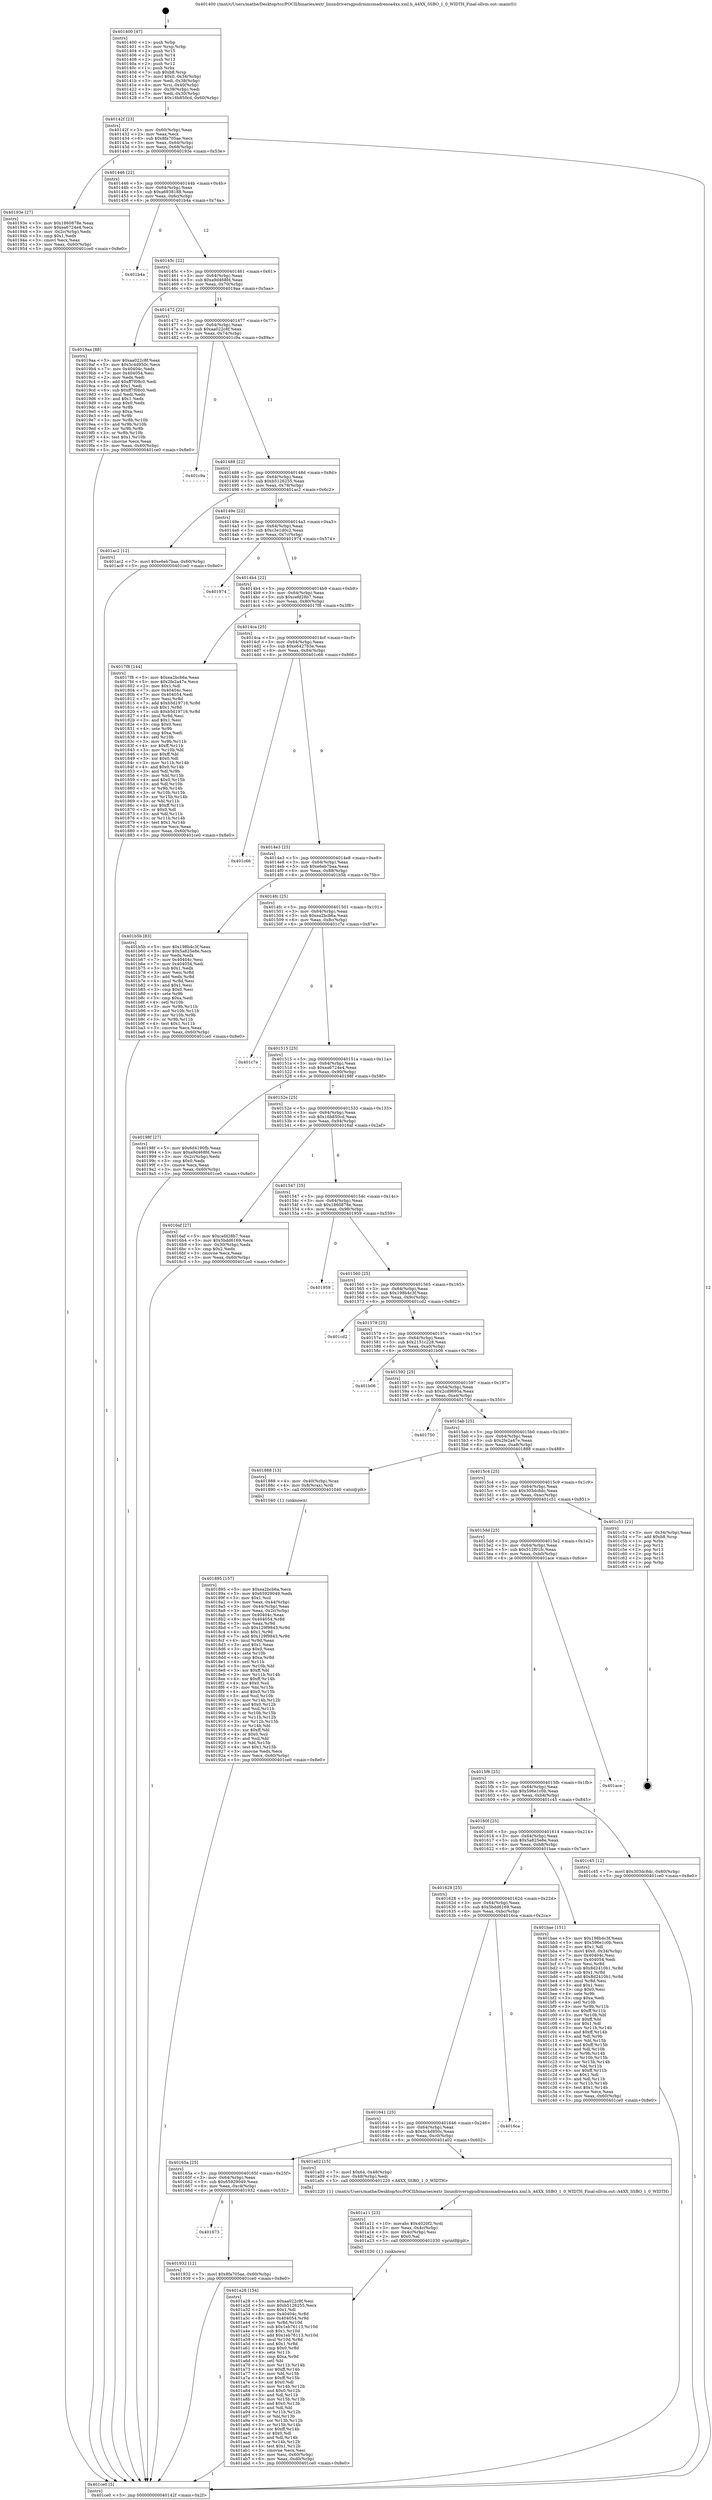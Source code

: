 digraph "0x401400" {
  label = "0x401400 (/mnt/c/Users/mathe/Desktop/tcc/POCII/binaries/extr_linuxdriversgpudrmmsmadrenoa4xx.xml.h_A4XX_SSBO_1_0_WIDTH_Final-ollvm.out::main(0))"
  labelloc = "t"
  node[shape=record]

  Entry [label="",width=0.3,height=0.3,shape=circle,fillcolor=black,style=filled]
  "0x40142f" [label="{
     0x40142f [23]\l
     | [instrs]\l
     &nbsp;&nbsp;0x40142f \<+3\>: mov -0x60(%rbp),%eax\l
     &nbsp;&nbsp;0x401432 \<+2\>: mov %eax,%ecx\l
     &nbsp;&nbsp;0x401434 \<+6\>: sub $0x8fa705ae,%ecx\l
     &nbsp;&nbsp;0x40143a \<+3\>: mov %eax,-0x64(%rbp)\l
     &nbsp;&nbsp;0x40143d \<+3\>: mov %ecx,-0x68(%rbp)\l
     &nbsp;&nbsp;0x401440 \<+6\>: je 000000000040193e \<main+0x53e\>\l
  }"]
  "0x40193e" [label="{
     0x40193e [27]\l
     | [instrs]\l
     &nbsp;&nbsp;0x40193e \<+5\>: mov $0x1860878e,%eax\l
     &nbsp;&nbsp;0x401943 \<+5\>: mov $0xea6724e4,%ecx\l
     &nbsp;&nbsp;0x401948 \<+3\>: mov -0x2c(%rbp),%edx\l
     &nbsp;&nbsp;0x40194b \<+3\>: cmp $0x1,%edx\l
     &nbsp;&nbsp;0x40194e \<+3\>: cmovl %ecx,%eax\l
     &nbsp;&nbsp;0x401951 \<+3\>: mov %eax,-0x60(%rbp)\l
     &nbsp;&nbsp;0x401954 \<+5\>: jmp 0000000000401ce0 \<main+0x8e0\>\l
  }"]
  "0x401446" [label="{
     0x401446 [22]\l
     | [instrs]\l
     &nbsp;&nbsp;0x401446 \<+5\>: jmp 000000000040144b \<main+0x4b\>\l
     &nbsp;&nbsp;0x40144b \<+3\>: mov -0x64(%rbp),%eax\l
     &nbsp;&nbsp;0x40144e \<+5\>: sub $0xa6938188,%eax\l
     &nbsp;&nbsp;0x401453 \<+3\>: mov %eax,-0x6c(%rbp)\l
     &nbsp;&nbsp;0x401456 \<+6\>: je 0000000000401b4a \<main+0x74a\>\l
  }"]
  Exit [label="",width=0.3,height=0.3,shape=circle,fillcolor=black,style=filled,peripheries=2]
  "0x401b4a" [label="{
     0x401b4a\l
  }", style=dashed]
  "0x40145c" [label="{
     0x40145c [22]\l
     | [instrs]\l
     &nbsp;&nbsp;0x40145c \<+5\>: jmp 0000000000401461 \<main+0x61\>\l
     &nbsp;&nbsp;0x401461 \<+3\>: mov -0x64(%rbp),%eax\l
     &nbsp;&nbsp;0x401464 \<+5\>: sub $0xa9d468fd,%eax\l
     &nbsp;&nbsp;0x401469 \<+3\>: mov %eax,-0x70(%rbp)\l
     &nbsp;&nbsp;0x40146c \<+6\>: je 00000000004019aa \<main+0x5aa\>\l
  }"]
  "0x401a28" [label="{
     0x401a28 [154]\l
     | [instrs]\l
     &nbsp;&nbsp;0x401a28 \<+5\>: mov $0xaa022c8f,%esi\l
     &nbsp;&nbsp;0x401a2d \<+5\>: mov $0xb5126255,%ecx\l
     &nbsp;&nbsp;0x401a32 \<+2\>: mov $0x1,%dl\l
     &nbsp;&nbsp;0x401a34 \<+8\>: mov 0x40404c,%r8d\l
     &nbsp;&nbsp;0x401a3c \<+8\>: mov 0x404054,%r9d\l
     &nbsp;&nbsp;0x401a44 \<+3\>: mov %r8d,%r10d\l
     &nbsp;&nbsp;0x401a47 \<+7\>: sub $0x1eb76113,%r10d\l
     &nbsp;&nbsp;0x401a4e \<+4\>: sub $0x1,%r10d\l
     &nbsp;&nbsp;0x401a52 \<+7\>: add $0x1eb76113,%r10d\l
     &nbsp;&nbsp;0x401a59 \<+4\>: imul %r10d,%r8d\l
     &nbsp;&nbsp;0x401a5d \<+4\>: and $0x1,%r8d\l
     &nbsp;&nbsp;0x401a61 \<+4\>: cmp $0x0,%r8d\l
     &nbsp;&nbsp;0x401a65 \<+4\>: sete %r11b\l
     &nbsp;&nbsp;0x401a69 \<+4\>: cmp $0xa,%r9d\l
     &nbsp;&nbsp;0x401a6d \<+3\>: setl %bl\l
     &nbsp;&nbsp;0x401a70 \<+3\>: mov %r11b,%r14b\l
     &nbsp;&nbsp;0x401a73 \<+4\>: xor $0xff,%r14b\l
     &nbsp;&nbsp;0x401a77 \<+3\>: mov %bl,%r15b\l
     &nbsp;&nbsp;0x401a7a \<+4\>: xor $0xff,%r15b\l
     &nbsp;&nbsp;0x401a7e \<+3\>: xor $0x0,%dl\l
     &nbsp;&nbsp;0x401a81 \<+3\>: mov %r14b,%r12b\l
     &nbsp;&nbsp;0x401a84 \<+4\>: and $0x0,%r12b\l
     &nbsp;&nbsp;0x401a88 \<+3\>: and %dl,%r11b\l
     &nbsp;&nbsp;0x401a8b \<+3\>: mov %r15b,%r13b\l
     &nbsp;&nbsp;0x401a8e \<+4\>: and $0x0,%r13b\l
     &nbsp;&nbsp;0x401a92 \<+2\>: and %dl,%bl\l
     &nbsp;&nbsp;0x401a94 \<+3\>: or %r11b,%r12b\l
     &nbsp;&nbsp;0x401a97 \<+3\>: or %bl,%r13b\l
     &nbsp;&nbsp;0x401a9a \<+3\>: xor %r13b,%r12b\l
     &nbsp;&nbsp;0x401a9d \<+3\>: or %r15b,%r14b\l
     &nbsp;&nbsp;0x401aa0 \<+4\>: xor $0xff,%r14b\l
     &nbsp;&nbsp;0x401aa4 \<+3\>: or $0x0,%dl\l
     &nbsp;&nbsp;0x401aa7 \<+3\>: and %dl,%r14b\l
     &nbsp;&nbsp;0x401aaa \<+3\>: or %r14b,%r12b\l
     &nbsp;&nbsp;0x401aad \<+4\>: test $0x1,%r12b\l
     &nbsp;&nbsp;0x401ab1 \<+3\>: cmovne %ecx,%esi\l
     &nbsp;&nbsp;0x401ab4 \<+3\>: mov %esi,-0x60(%rbp)\l
     &nbsp;&nbsp;0x401ab7 \<+6\>: mov %eax,-0xd0(%rbp)\l
     &nbsp;&nbsp;0x401abd \<+5\>: jmp 0000000000401ce0 \<main+0x8e0\>\l
  }"]
  "0x4019aa" [label="{
     0x4019aa [88]\l
     | [instrs]\l
     &nbsp;&nbsp;0x4019aa \<+5\>: mov $0xaa022c8f,%eax\l
     &nbsp;&nbsp;0x4019af \<+5\>: mov $0x5c4d950c,%ecx\l
     &nbsp;&nbsp;0x4019b4 \<+7\>: mov 0x40404c,%edx\l
     &nbsp;&nbsp;0x4019bb \<+7\>: mov 0x404054,%esi\l
     &nbsp;&nbsp;0x4019c2 \<+2\>: mov %edx,%edi\l
     &nbsp;&nbsp;0x4019c4 \<+6\>: add $0xff7f08c0,%edi\l
     &nbsp;&nbsp;0x4019ca \<+3\>: sub $0x1,%edi\l
     &nbsp;&nbsp;0x4019cd \<+6\>: sub $0xff7f08c0,%edi\l
     &nbsp;&nbsp;0x4019d3 \<+3\>: imul %edi,%edx\l
     &nbsp;&nbsp;0x4019d6 \<+3\>: and $0x1,%edx\l
     &nbsp;&nbsp;0x4019d9 \<+3\>: cmp $0x0,%edx\l
     &nbsp;&nbsp;0x4019dc \<+4\>: sete %r8b\l
     &nbsp;&nbsp;0x4019e0 \<+3\>: cmp $0xa,%esi\l
     &nbsp;&nbsp;0x4019e3 \<+4\>: setl %r9b\l
     &nbsp;&nbsp;0x4019e7 \<+3\>: mov %r8b,%r10b\l
     &nbsp;&nbsp;0x4019ea \<+3\>: and %r9b,%r10b\l
     &nbsp;&nbsp;0x4019ed \<+3\>: xor %r9b,%r8b\l
     &nbsp;&nbsp;0x4019f0 \<+3\>: or %r8b,%r10b\l
     &nbsp;&nbsp;0x4019f3 \<+4\>: test $0x1,%r10b\l
     &nbsp;&nbsp;0x4019f7 \<+3\>: cmovne %ecx,%eax\l
     &nbsp;&nbsp;0x4019fa \<+3\>: mov %eax,-0x60(%rbp)\l
     &nbsp;&nbsp;0x4019fd \<+5\>: jmp 0000000000401ce0 \<main+0x8e0\>\l
  }"]
  "0x401472" [label="{
     0x401472 [22]\l
     | [instrs]\l
     &nbsp;&nbsp;0x401472 \<+5\>: jmp 0000000000401477 \<main+0x77\>\l
     &nbsp;&nbsp;0x401477 \<+3\>: mov -0x64(%rbp),%eax\l
     &nbsp;&nbsp;0x40147a \<+5\>: sub $0xaa022c8f,%eax\l
     &nbsp;&nbsp;0x40147f \<+3\>: mov %eax,-0x74(%rbp)\l
     &nbsp;&nbsp;0x401482 \<+6\>: je 0000000000401c9a \<main+0x89a\>\l
  }"]
  "0x401a11" [label="{
     0x401a11 [23]\l
     | [instrs]\l
     &nbsp;&nbsp;0x401a11 \<+10\>: movabs $0x4020f2,%rdi\l
     &nbsp;&nbsp;0x401a1b \<+3\>: mov %eax,-0x4c(%rbp)\l
     &nbsp;&nbsp;0x401a1e \<+3\>: mov -0x4c(%rbp),%esi\l
     &nbsp;&nbsp;0x401a21 \<+2\>: mov $0x0,%al\l
     &nbsp;&nbsp;0x401a23 \<+5\>: call 0000000000401030 \<printf@plt\>\l
     | [calls]\l
     &nbsp;&nbsp;0x401030 \{1\} (unknown)\l
  }"]
  "0x401c9a" [label="{
     0x401c9a\l
  }", style=dashed]
  "0x401488" [label="{
     0x401488 [22]\l
     | [instrs]\l
     &nbsp;&nbsp;0x401488 \<+5\>: jmp 000000000040148d \<main+0x8d\>\l
     &nbsp;&nbsp;0x40148d \<+3\>: mov -0x64(%rbp),%eax\l
     &nbsp;&nbsp;0x401490 \<+5\>: sub $0xb5126255,%eax\l
     &nbsp;&nbsp;0x401495 \<+3\>: mov %eax,-0x78(%rbp)\l
     &nbsp;&nbsp;0x401498 \<+6\>: je 0000000000401ac2 \<main+0x6c2\>\l
  }"]
  "0x401673" [label="{
     0x401673\l
  }", style=dashed]
  "0x401ac2" [label="{
     0x401ac2 [12]\l
     | [instrs]\l
     &nbsp;&nbsp;0x401ac2 \<+7\>: movl $0xe6eb7baa,-0x60(%rbp)\l
     &nbsp;&nbsp;0x401ac9 \<+5\>: jmp 0000000000401ce0 \<main+0x8e0\>\l
  }"]
  "0x40149e" [label="{
     0x40149e [22]\l
     | [instrs]\l
     &nbsp;&nbsp;0x40149e \<+5\>: jmp 00000000004014a3 \<main+0xa3\>\l
     &nbsp;&nbsp;0x4014a3 \<+3\>: mov -0x64(%rbp),%eax\l
     &nbsp;&nbsp;0x4014a6 \<+5\>: sub $0xc3e1d0c2,%eax\l
     &nbsp;&nbsp;0x4014ab \<+3\>: mov %eax,-0x7c(%rbp)\l
     &nbsp;&nbsp;0x4014ae \<+6\>: je 0000000000401974 \<main+0x574\>\l
  }"]
  "0x401932" [label="{
     0x401932 [12]\l
     | [instrs]\l
     &nbsp;&nbsp;0x401932 \<+7\>: movl $0x8fa705ae,-0x60(%rbp)\l
     &nbsp;&nbsp;0x401939 \<+5\>: jmp 0000000000401ce0 \<main+0x8e0\>\l
  }"]
  "0x401974" [label="{
     0x401974\l
  }", style=dashed]
  "0x4014b4" [label="{
     0x4014b4 [22]\l
     | [instrs]\l
     &nbsp;&nbsp;0x4014b4 \<+5\>: jmp 00000000004014b9 \<main+0xb9\>\l
     &nbsp;&nbsp;0x4014b9 \<+3\>: mov -0x64(%rbp),%eax\l
     &nbsp;&nbsp;0x4014bc \<+5\>: sub $0xcefd28b7,%eax\l
     &nbsp;&nbsp;0x4014c1 \<+3\>: mov %eax,-0x80(%rbp)\l
     &nbsp;&nbsp;0x4014c4 \<+6\>: je 00000000004017f8 \<main+0x3f8\>\l
  }"]
  "0x40165a" [label="{
     0x40165a [25]\l
     | [instrs]\l
     &nbsp;&nbsp;0x40165a \<+5\>: jmp 000000000040165f \<main+0x25f\>\l
     &nbsp;&nbsp;0x40165f \<+3\>: mov -0x64(%rbp),%eax\l
     &nbsp;&nbsp;0x401662 \<+5\>: sub $0x65929049,%eax\l
     &nbsp;&nbsp;0x401667 \<+6\>: mov %eax,-0xc4(%rbp)\l
     &nbsp;&nbsp;0x40166d \<+6\>: je 0000000000401932 \<main+0x532\>\l
  }"]
  "0x4017f8" [label="{
     0x4017f8 [144]\l
     | [instrs]\l
     &nbsp;&nbsp;0x4017f8 \<+5\>: mov $0xea2bcb6a,%eax\l
     &nbsp;&nbsp;0x4017fd \<+5\>: mov $0x2fe2a47e,%ecx\l
     &nbsp;&nbsp;0x401802 \<+2\>: mov $0x1,%dl\l
     &nbsp;&nbsp;0x401804 \<+7\>: mov 0x40404c,%esi\l
     &nbsp;&nbsp;0x40180b \<+7\>: mov 0x404054,%edi\l
     &nbsp;&nbsp;0x401812 \<+3\>: mov %esi,%r8d\l
     &nbsp;&nbsp;0x401815 \<+7\>: add $0xb5d19716,%r8d\l
     &nbsp;&nbsp;0x40181c \<+4\>: sub $0x1,%r8d\l
     &nbsp;&nbsp;0x401820 \<+7\>: sub $0xb5d19716,%r8d\l
     &nbsp;&nbsp;0x401827 \<+4\>: imul %r8d,%esi\l
     &nbsp;&nbsp;0x40182b \<+3\>: and $0x1,%esi\l
     &nbsp;&nbsp;0x40182e \<+3\>: cmp $0x0,%esi\l
     &nbsp;&nbsp;0x401831 \<+4\>: sete %r9b\l
     &nbsp;&nbsp;0x401835 \<+3\>: cmp $0xa,%edi\l
     &nbsp;&nbsp;0x401838 \<+4\>: setl %r10b\l
     &nbsp;&nbsp;0x40183c \<+3\>: mov %r9b,%r11b\l
     &nbsp;&nbsp;0x40183f \<+4\>: xor $0xff,%r11b\l
     &nbsp;&nbsp;0x401843 \<+3\>: mov %r10b,%bl\l
     &nbsp;&nbsp;0x401846 \<+3\>: xor $0xff,%bl\l
     &nbsp;&nbsp;0x401849 \<+3\>: xor $0x0,%dl\l
     &nbsp;&nbsp;0x40184c \<+3\>: mov %r11b,%r14b\l
     &nbsp;&nbsp;0x40184f \<+4\>: and $0x0,%r14b\l
     &nbsp;&nbsp;0x401853 \<+3\>: and %dl,%r9b\l
     &nbsp;&nbsp;0x401856 \<+3\>: mov %bl,%r15b\l
     &nbsp;&nbsp;0x401859 \<+4\>: and $0x0,%r15b\l
     &nbsp;&nbsp;0x40185d \<+3\>: and %dl,%r10b\l
     &nbsp;&nbsp;0x401860 \<+3\>: or %r9b,%r14b\l
     &nbsp;&nbsp;0x401863 \<+3\>: or %r10b,%r15b\l
     &nbsp;&nbsp;0x401866 \<+3\>: xor %r15b,%r14b\l
     &nbsp;&nbsp;0x401869 \<+3\>: or %bl,%r11b\l
     &nbsp;&nbsp;0x40186c \<+4\>: xor $0xff,%r11b\l
     &nbsp;&nbsp;0x401870 \<+3\>: or $0x0,%dl\l
     &nbsp;&nbsp;0x401873 \<+3\>: and %dl,%r11b\l
     &nbsp;&nbsp;0x401876 \<+3\>: or %r11b,%r14b\l
     &nbsp;&nbsp;0x401879 \<+4\>: test $0x1,%r14b\l
     &nbsp;&nbsp;0x40187d \<+3\>: cmovne %ecx,%eax\l
     &nbsp;&nbsp;0x401880 \<+3\>: mov %eax,-0x60(%rbp)\l
     &nbsp;&nbsp;0x401883 \<+5\>: jmp 0000000000401ce0 \<main+0x8e0\>\l
  }"]
  "0x4014ca" [label="{
     0x4014ca [25]\l
     | [instrs]\l
     &nbsp;&nbsp;0x4014ca \<+5\>: jmp 00000000004014cf \<main+0xcf\>\l
     &nbsp;&nbsp;0x4014cf \<+3\>: mov -0x64(%rbp),%eax\l
     &nbsp;&nbsp;0x4014d2 \<+5\>: sub $0xe6427b3e,%eax\l
     &nbsp;&nbsp;0x4014d7 \<+6\>: mov %eax,-0x84(%rbp)\l
     &nbsp;&nbsp;0x4014dd \<+6\>: je 0000000000401c66 \<main+0x866\>\l
  }"]
  "0x401a02" [label="{
     0x401a02 [15]\l
     | [instrs]\l
     &nbsp;&nbsp;0x401a02 \<+7\>: movl $0x64,-0x48(%rbp)\l
     &nbsp;&nbsp;0x401a09 \<+3\>: mov -0x48(%rbp),%edi\l
     &nbsp;&nbsp;0x401a0c \<+5\>: call 0000000000401220 \<A4XX_SSBO_1_0_WIDTH\>\l
     | [calls]\l
     &nbsp;&nbsp;0x401220 \{1\} (/mnt/c/Users/mathe/Desktop/tcc/POCII/binaries/extr_linuxdriversgpudrmmsmadrenoa4xx.xml.h_A4XX_SSBO_1_0_WIDTH_Final-ollvm.out::A4XX_SSBO_1_0_WIDTH)\l
  }"]
  "0x401c66" [label="{
     0x401c66\l
  }", style=dashed]
  "0x4014e3" [label="{
     0x4014e3 [25]\l
     | [instrs]\l
     &nbsp;&nbsp;0x4014e3 \<+5\>: jmp 00000000004014e8 \<main+0xe8\>\l
     &nbsp;&nbsp;0x4014e8 \<+3\>: mov -0x64(%rbp),%eax\l
     &nbsp;&nbsp;0x4014eb \<+5\>: sub $0xe6eb7baa,%eax\l
     &nbsp;&nbsp;0x4014f0 \<+6\>: mov %eax,-0x88(%rbp)\l
     &nbsp;&nbsp;0x4014f6 \<+6\>: je 0000000000401b5b \<main+0x75b\>\l
  }"]
  "0x401641" [label="{
     0x401641 [25]\l
     | [instrs]\l
     &nbsp;&nbsp;0x401641 \<+5\>: jmp 0000000000401646 \<main+0x246\>\l
     &nbsp;&nbsp;0x401646 \<+3\>: mov -0x64(%rbp),%eax\l
     &nbsp;&nbsp;0x401649 \<+5\>: sub $0x5c4d950c,%eax\l
     &nbsp;&nbsp;0x40164e \<+6\>: mov %eax,-0xc0(%rbp)\l
     &nbsp;&nbsp;0x401654 \<+6\>: je 0000000000401a02 \<main+0x602\>\l
  }"]
  "0x401b5b" [label="{
     0x401b5b [83]\l
     | [instrs]\l
     &nbsp;&nbsp;0x401b5b \<+5\>: mov $0x198b4c3f,%eax\l
     &nbsp;&nbsp;0x401b60 \<+5\>: mov $0x5a825e8e,%ecx\l
     &nbsp;&nbsp;0x401b65 \<+2\>: xor %edx,%edx\l
     &nbsp;&nbsp;0x401b67 \<+7\>: mov 0x40404c,%esi\l
     &nbsp;&nbsp;0x401b6e \<+7\>: mov 0x404054,%edi\l
     &nbsp;&nbsp;0x401b75 \<+3\>: sub $0x1,%edx\l
     &nbsp;&nbsp;0x401b78 \<+3\>: mov %esi,%r8d\l
     &nbsp;&nbsp;0x401b7b \<+3\>: add %edx,%r8d\l
     &nbsp;&nbsp;0x401b7e \<+4\>: imul %r8d,%esi\l
     &nbsp;&nbsp;0x401b82 \<+3\>: and $0x1,%esi\l
     &nbsp;&nbsp;0x401b85 \<+3\>: cmp $0x0,%esi\l
     &nbsp;&nbsp;0x401b88 \<+4\>: sete %r9b\l
     &nbsp;&nbsp;0x401b8c \<+3\>: cmp $0xa,%edi\l
     &nbsp;&nbsp;0x401b8f \<+4\>: setl %r10b\l
     &nbsp;&nbsp;0x401b93 \<+3\>: mov %r9b,%r11b\l
     &nbsp;&nbsp;0x401b96 \<+3\>: and %r10b,%r11b\l
     &nbsp;&nbsp;0x401b99 \<+3\>: xor %r10b,%r9b\l
     &nbsp;&nbsp;0x401b9c \<+3\>: or %r9b,%r11b\l
     &nbsp;&nbsp;0x401b9f \<+4\>: test $0x1,%r11b\l
     &nbsp;&nbsp;0x401ba3 \<+3\>: cmovne %ecx,%eax\l
     &nbsp;&nbsp;0x401ba6 \<+3\>: mov %eax,-0x60(%rbp)\l
     &nbsp;&nbsp;0x401ba9 \<+5\>: jmp 0000000000401ce0 \<main+0x8e0\>\l
  }"]
  "0x4014fc" [label="{
     0x4014fc [25]\l
     | [instrs]\l
     &nbsp;&nbsp;0x4014fc \<+5\>: jmp 0000000000401501 \<main+0x101\>\l
     &nbsp;&nbsp;0x401501 \<+3\>: mov -0x64(%rbp),%eax\l
     &nbsp;&nbsp;0x401504 \<+5\>: sub $0xea2bcb6a,%eax\l
     &nbsp;&nbsp;0x401509 \<+6\>: mov %eax,-0x8c(%rbp)\l
     &nbsp;&nbsp;0x40150f \<+6\>: je 0000000000401c7e \<main+0x87e\>\l
  }"]
  "0x4016ca" [label="{
     0x4016ca\l
  }", style=dashed]
  "0x401c7e" [label="{
     0x401c7e\l
  }", style=dashed]
  "0x401515" [label="{
     0x401515 [25]\l
     | [instrs]\l
     &nbsp;&nbsp;0x401515 \<+5\>: jmp 000000000040151a \<main+0x11a\>\l
     &nbsp;&nbsp;0x40151a \<+3\>: mov -0x64(%rbp),%eax\l
     &nbsp;&nbsp;0x40151d \<+5\>: sub $0xea6724e4,%eax\l
     &nbsp;&nbsp;0x401522 \<+6\>: mov %eax,-0x90(%rbp)\l
     &nbsp;&nbsp;0x401528 \<+6\>: je 000000000040198f \<main+0x58f\>\l
  }"]
  "0x401628" [label="{
     0x401628 [25]\l
     | [instrs]\l
     &nbsp;&nbsp;0x401628 \<+5\>: jmp 000000000040162d \<main+0x22d\>\l
     &nbsp;&nbsp;0x40162d \<+3\>: mov -0x64(%rbp),%eax\l
     &nbsp;&nbsp;0x401630 \<+5\>: sub $0x5bdd6169,%eax\l
     &nbsp;&nbsp;0x401635 \<+6\>: mov %eax,-0xbc(%rbp)\l
     &nbsp;&nbsp;0x40163b \<+6\>: je 00000000004016ca \<main+0x2ca\>\l
  }"]
  "0x40198f" [label="{
     0x40198f [27]\l
     | [instrs]\l
     &nbsp;&nbsp;0x40198f \<+5\>: mov $0x6d4190fb,%eax\l
     &nbsp;&nbsp;0x401994 \<+5\>: mov $0xa9d468fd,%ecx\l
     &nbsp;&nbsp;0x401999 \<+3\>: mov -0x2c(%rbp),%edx\l
     &nbsp;&nbsp;0x40199c \<+3\>: cmp $0x0,%edx\l
     &nbsp;&nbsp;0x40199f \<+3\>: cmove %ecx,%eax\l
     &nbsp;&nbsp;0x4019a2 \<+3\>: mov %eax,-0x60(%rbp)\l
     &nbsp;&nbsp;0x4019a5 \<+5\>: jmp 0000000000401ce0 \<main+0x8e0\>\l
  }"]
  "0x40152e" [label="{
     0x40152e [25]\l
     | [instrs]\l
     &nbsp;&nbsp;0x40152e \<+5\>: jmp 0000000000401533 \<main+0x133\>\l
     &nbsp;&nbsp;0x401533 \<+3\>: mov -0x64(%rbp),%eax\l
     &nbsp;&nbsp;0x401536 \<+5\>: sub $0x16b850cd,%eax\l
     &nbsp;&nbsp;0x40153b \<+6\>: mov %eax,-0x94(%rbp)\l
     &nbsp;&nbsp;0x401541 \<+6\>: je 00000000004016af \<main+0x2af\>\l
  }"]
  "0x401bae" [label="{
     0x401bae [151]\l
     | [instrs]\l
     &nbsp;&nbsp;0x401bae \<+5\>: mov $0x198b4c3f,%eax\l
     &nbsp;&nbsp;0x401bb3 \<+5\>: mov $0x596e1c0b,%ecx\l
     &nbsp;&nbsp;0x401bb8 \<+2\>: mov $0x1,%dl\l
     &nbsp;&nbsp;0x401bba \<+7\>: movl $0x0,-0x34(%rbp)\l
     &nbsp;&nbsp;0x401bc1 \<+7\>: mov 0x40404c,%esi\l
     &nbsp;&nbsp;0x401bc8 \<+7\>: mov 0x404054,%edi\l
     &nbsp;&nbsp;0x401bcf \<+3\>: mov %esi,%r8d\l
     &nbsp;&nbsp;0x401bd2 \<+7\>: sub $0x8d2410b1,%r8d\l
     &nbsp;&nbsp;0x401bd9 \<+4\>: sub $0x1,%r8d\l
     &nbsp;&nbsp;0x401bdd \<+7\>: add $0x8d2410b1,%r8d\l
     &nbsp;&nbsp;0x401be4 \<+4\>: imul %r8d,%esi\l
     &nbsp;&nbsp;0x401be8 \<+3\>: and $0x1,%esi\l
     &nbsp;&nbsp;0x401beb \<+3\>: cmp $0x0,%esi\l
     &nbsp;&nbsp;0x401bee \<+4\>: sete %r9b\l
     &nbsp;&nbsp;0x401bf2 \<+3\>: cmp $0xa,%edi\l
     &nbsp;&nbsp;0x401bf5 \<+4\>: setl %r10b\l
     &nbsp;&nbsp;0x401bf9 \<+3\>: mov %r9b,%r11b\l
     &nbsp;&nbsp;0x401bfc \<+4\>: xor $0xff,%r11b\l
     &nbsp;&nbsp;0x401c00 \<+3\>: mov %r10b,%bl\l
     &nbsp;&nbsp;0x401c03 \<+3\>: xor $0xff,%bl\l
     &nbsp;&nbsp;0x401c06 \<+3\>: xor $0x1,%dl\l
     &nbsp;&nbsp;0x401c09 \<+3\>: mov %r11b,%r14b\l
     &nbsp;&nbsp;0x401c0c \<+4\>: and $0xff,%r14b\l
     &nbsp;&nbsp;0x401c10 \<+3\>: and %dl,%r9b\l
     &nbsp;&nbsp;0x401c13 \<+3\>: mov %bl,%r15b\l
     &nbsp;&nbsp;0x401c16 \<+4\>: and $0xff,%r15b\l
     &nbsp;&nbsp;0x401c1a \<+3\>: and %dl,%r10b\l
     &nbsp;&nbsp;0x401c1d \<+3\>: or %r9b,%r14b\l
     &nbsp;&nbsp;0x401c20 \<+3\>: or %r10b,%r15b\l
     &nbsp;&nbsp;0x401c23 \<+3\>: xor %r15b,%r14b\l
     &nbsp;&nbsp;0x401c26 \<+3\>: or %bl,%r11b\l
     &nbsp;&nbsp;0x401c29 \<+4\>: xor $0xff,%r11b\l
     &nbsp;&nbsp;0x401c2d \<+3\>: or $0x1,%dl\l
     &nbsp;&nbsp;0x401c30 \<+3\>: and %dl,%r11b\l
     &nbsp;&nbsp;0x401c33 \<+3\>: or %r11b,%r14b\l
     &nbsp;&nbsp;0x401c36 \<+4\>: test $0x1,%r14b\l
     &nbsp;&nbsp;0x401c3a \<+3\>: cmovne %ecx,%eax\l
     &nbsp;&nbsp;0x401c3d \<+3\>: mov %eax,-0x60(%rbp)\l
     &nbsp;&nbsp;0x401c40 \<+5\>: jmp 0000000000401ce0 \<main+0x8e0\>\l
  }"]
  "0x4016af" [label="{
     0x4016af [27]\l
     | [instrs]\l
     &nbsp;&nbsp;0x4016af \<+5\>: mov $0xcefd28b7,%eax\l
     &nbsp;&nbsp;0x4016b4 \<+5\>: mov $0x5bdd6169,%ecx\l
     &nbsp;&nbsp;0x4016b9 \<+3\>: mov -0x30(%rbp),%edx\l
     &nbsp;&nbsp;0x4016bc \<+3\>: cmp $0x2,%edx\l
     &nbsp;&nbsp;0x4016bf \<+3\>: cmovne %ecx,%eax\l
     &nbsp;&nbsp;0x4016c2 \<+3\>: mov %eax,-0x60(%rbp)\l
     &nbsp;&nbsp;0x4016c5 \<+5\>: jmp 0000000000401ce0 \<main+0x8e0\>\l
  }"]
  "0x401547" [label="{
     0x401547 [25]\l
     | [instrs]\l
     &nbsp;&nbsp;0x401547 \<+5\>: jmp 000000000040154c \<main+0x14c\>\l
     &nbsp;&nbsp;0x40154c \<+3\>: mov -0x64(%rbp),%eax\l
     &nbsp;&nbsp;0x40154f \<+5\>: sub $0x1860878e,%eax\l
     &nbsp;&nbsp;0x401554 \<+6\>: mov %eax,-0x98(%rbp)\l
     &nbsp;&nbsp;0x40155a \<+6\>: je 0000000000401959 \<main+0x559\>\l
  }"]
  "0x401ce0" [label="{
     0x401ce0 [5]\l
     | [instrs]\l
     &nbsp;&nbsp;0x401ce0 \<+5\>: jmp 000000000040142f \<main+0x2f\>\l
  }"]
  "0x401400" [label="{
     0x401400 [47]\l
     | [instrs]\l
     &nbsp;&nbsp;0x401400 \<+1\>: push %rbp\l
     &nbsp;&nbsp;0x401401 \<+3\>: mov %rsp,%rbp\l
     &nbsp;&nbsp;0x401404 \<+2\>: push %r15\l
     &nbsp;&nbsp;0x401406 \<+2\>: push %r14\l
     &nbsp;&nbsp;0x401408 \<+2\>: push %r13\l
     &nbsp;&nbsp;0x40140a \<+2\>: push %r12\l
     &nbsp;&nbsp;0x40140c \<+1\>: push %rbx\l
     &nbsp;&nbsp;0x40140d \<+7\>: sub $0xb8,%rsp\l
     &nbsp;&nbsp;0x401414 \<+7\>: movl $0x0,-0x34(%rbp)\l
     &nbsp;&nbsp;0x40141b \<+3\>: mov %edi,-0x38(%rbp)\l
     &nbsp;&nbsp;0x40141e \<+4\>: mov %rsi,-0x40(%rbp)\l
     &nbsp;&nbsp;0x401422 \<+3\>: mov -0x38(%rbp),%edi\l
     &nbsp;&nbsp;0x401425 \<+3\>: mov %edi,-0x30(%rbp)\l
     &nbsp;&nbsp;0x401428 \<+7\>: movl $0x16b850cd,-0x60(%rbp)\l
  }"]
  "0x40160f" [label="{
     0x40160f [25]\l
     | [instrs]\l
     &nbsp;&nbsp;0x40160f \<+5\>: jmp 0000000000401614 \<main+0x214\>\l
     &nbsp;&nbsp;0x401614 \<+3\>: mov -0x64(%rbp),%eax\l
     &nbsp;&nbsp;0x401617 \<+5\>: sub $0x5a825e8e,%eax\l
     &nbsp;&nbsp;0x40161c \<+6\>: mov %eax,-0xb8(%rbp)\l
     &nbsp;&nbsp;0x401622 \<+6\>: je 0000000000401bae \<main+0x7ae\>\l
  }"]
  "0x401959" [label="{
     0x401959\l
  }", style=dashed]
  "0x401560" [label="{
     0x401560 [25]\l
     | [instrs]\l
     &nbsp;&nbsp;0x401560 \<+5\>: jmp 0000000000401565 \<main+0x165\>\l
     &nbsp;&nbsp;0x401565 \<+3\>: mov -0x64(%rbp),%eax\l
     &nbsp;&nbsp;0x401568 \<+5\>: sub $0x198b4c3f,%eax\l
     &nbsp;&nbsp;0x40156d \<+6\>: mov %eax,-0x9c(%rbp)\l
     &nbsp;&nbsp;0x401573 \<+6\>: je 0000000000401cd2 \<main+0x8d2\>\l
  }"]
  "0x401c45" [label="{
     0x401c45 [12]\l
     | [instrs]\l
     &nbsp;&nbsp;0x401c45 \<+7\>: movl $0x303dc8dc,-0x60(%rbp)\l
     &nbsp;&nbsp;0x401c4c \<+5\>: jmp 0000000000401ce0 \<main+0x8e0\>\l
  }"]
  "0x401cd2" [label="{
     0x401cd2\l
  }", style=dashed]
  "0x401579" [label="{
     0x401579 [25]\l
     | [instrs]\l
     &nbsp;&nbsp;0x401579 \<+5\>: jmp 000000000040157e \<main+0x17e\>\l
     &nbsp;&nbsp;0x40157e \<+3\>: mov -0x64(%rbp),%eax\l
     &nbsp;&nbsp;0x401581 \<+5\>: sub $0x2151c228,%eax\l
     &nbsp;&nbsp;0x401586 \<+6\>: mov %eax,-0xa0(%rbp)\l
     &nbsp;&nbsp;0x40158c \<+6\>: je 0000000000401b06 \<main+0x706\>\l
  }"]
  "0x4015f6" [label="{
     0x4015f6 [25]\l
     | [instrs]\l
     &nbsp;&nbsp;0x4015f6 \<+5\>: jmp 00000000004015fb \<main+0x1fb\>\l
     &nbsp;&nbsp;0x4015fb \<+3\>: mov -0x64(%rbp),%eax\l
     &nbsp;&nbsp;0x4015fe \<+5\>: sub $0x596e1c0b,%eax\l
     &nbsp;&nbsp;0x401603 \<+6\>: mov %eax,-0xb4(%rbp)\l
     &nbsp;&nbsp;0x401609 \<+6\>: je 0000000000401c45 \<main+0x845\>\l
  }"]
  "0x401b06" [label="{
     0x401b06\l
  }", style=dashed]
  "0x401592" [label="{
     0x401592 [25]\l
     | [instrs]\l
     &nbsp;&nbsp;0x401592 \<+5\>: jmp 0000000000401597 \<main+0x197\>\l
     &nbsp;&nbsp;0x401597 \<+3\>: mov -0x64(%rbp),%eax\l
     &nbsp;&nbsp;0x40159a \<+5\>: sub $0x2cd9695a,%eax\l
     &nbsp;&nbsp;0x40159f \<+6\>: mov %eax,-0xa4(%rbp)\l
     &nbsp;&nbsp;0x4015a5 \<+6\>: je 0000000000401750 \<main+0x350\>\l
  }"]
  "0x401ace" [label="{
     0x401ace\l
  }", style=dashed]
  "0x401750" [label="{
     0x401750\l
  }", style=dashed]
  "0x4015ab" [label="{
     0x4015ab [25]\l
     | [instrs]\l
     &nbsp;&nbsp;0x4015ab \<+5\>: jmp 00000000004015b0 \<main+0x1b0\>\l
     &nbsp;&nbsp;0x4015b0 \<+3\>: mov -0x64(%rbp),%eax\l
     &nbsp;&nbsp;0x4015b3 \<+5\>: sub $0x2fe2a47e,%eax\l
     &nbsp;&nbsp;0x4015b8 \<+6\>: mov %eax,-0xa8(%rbp)\l
     &nbsp;&nbsp;0x4015be \<+6\>: je 0000000000401888 \<main+0x488\>\l
  }"]
  "0x4015dd" [label="{
     0x4015dd [25]\l
     | [instrs]\l
     &nbsp;&nbsp;0x4015dd \<+5\>: jmp 00000000004015e2 \<main+0x1e2\>\l
     &nbsp;&nbsp;0x4015e2 \<+3\>: mov -0x64(%rbp),%eax\l
     &nbsp;&nbsp;0x4015e5 \<+5\>: sub $0x512f01fc,%eax\l
     &nbsp;&nbsp;0x4015ea \<+6\>: mov %eax,-0xb0(%rbp)\l
     &nbsp;&nbsp;0x4015f0 \<+6\>: je 0000000000401ace \<main+0x6ce\>\l
  }"]
  "0x401888" [label="{
     0x401888 [13]\l
     | [instrs]\l
     &nbsp;&nbsp;0x401888 \<+4\>: mov -0x40(%rbp),%rax\l
     &nbsp;&nbsp;0x40188c \<+4\>: mov 0x8(%rax),%rdi\l
     &nbsp;&nbsp;0x401890 \<+5\>: call 0000000000401040 \<atoi@plt\>\l
     | [calls]\l
     &nbsp;&nbsp;0x401040 \{1\} (unknown)\l
  }"]
  "0x4015c4" [label="{
     0x4015c4 [25]\l
     | [instrs]\l
     &nbsp;&nbsp;0x4015c4 \<+5\>: jmp 00000000004015c9 \<main+0x1c9\>\l
     &nbsp;&nbsp;0x4015c9 \<+3\>: mov -0x64(%rbp),%eax\l
     &nbsp;&nbsp;0x4015cc \<+5\>: sub $0x303dc8dc,%eax\l
     &nbsp;&nbsp;0x4015d1 \<+6\>: mov %eax,-0xac(%rbp)\l
     &nbsp;&nbsp;0x4015d7 \<+6\>: je 0000000000401c51 \<main+0x851\>\l
  }"]
  "0x401895" [label="{
     0x401895 [157]\l
     | [instrs]\l
     &nbsp;&nbsp;0x401895 \<+5\>: mov $0xea2bcb6a,%ecx\l
     &nbsp;&nbsp;0x40189a \<+5\>: mov $0x65929049,%edx\l
     &nbsp;&nbsp;0x40189f \<+3\>: mov $0x1,%sil\l
     &nbsp;&nbsp;0x4018a2 \<+3\>: mov %eax,-0x44(%rbp)\l
     &nbsp;&nbsp;0x4018a5 \<+3\>: mov -0x44(%rbp),%eax\l
     &nbsp;&nbsp;0x4018a8 \<+3\>: mov %eax,-0x2c(%rbp)\l
     &nbsp;&nbsp;0x4018ab \<+7\>: mov 0x40404c,%eax\l
     &nbsp;&nbsp;0x4018b2 \<+8\>: mov 0x404054,%r8d\l
     &nbsp;&nbsp;0x4018ba \<+3\>: mov %eax,%r9d\l
     &nbsp;&nbsp;0x4018bd \<+7\>: sub $0x129f9843,%r9d\l
     &nbsp;&nbsp;0x4018c4 \<+4\>: sub $0x1,%r9d\l
     &nbsp;&nbsp;0x4018c8 \<+7\>: add $0x129f9843,%r9d\l
     &nbsp;&nbsp;0x4018cf \<+4\>: imul %r9d,%eax\l
     &nbsp;&nbsp;0x4018d3 \<+3\>: and $0x1,%eax\l
     &nbsp;&nbsp;0x4018d6 \<+3\>: cmp $0x0,%eax\l
     &nbsp;&nbsp;0x4018d9 \<+4\>: sete %r10b\l
     &nbsp;&nbsp;0x4018dd \<+4\>: cmp $0xa,%r8d\l
     &nbsp;&nbsp;0x4018e1 \<+4\>: setl %r11b\l
     &nbsp;&nbsp;0x4018e5 \<+3\>: mov %r10b,%bl\l
     &nbsp;&nbsp;0x4018e8 \<+3\>: xor $0xff,%bl\l
     &nbsp;&nbsp;0x4018eb \<+3\>: mov %r11b,%r14b\l
     &nbsp;&nbsp;0x4018ee \<+4\>: xor $0xff,%r14b\l
     &nbsp;&nbsp;0x4018f2 \<+4\>: xor $0x0,%sil\l
     &nbsp;&nbsp;0x4018f6 \<+3\>: mov %bl,%r15b\l
     &nbsp;&nbsp;0x4018f9 \<+4\>: and $0x0,%r15b\l
     &nbsp;&nbsp;0x4018fd \<+3\>: and %sil,%r10b\l
     &nbsp;&nbsp;0x401900 \<+3\>: mov %r14b,%r12b\l
     &nbsp;&nbsp;0x401903 \<+4\>: and $0x0,%r12b\l
     &nbsp;&nbsp;0x401907 \<+3\>: and %sil,%r11b\l
     &nbsp;&nbsp;0x40190a \<+3\>: or %r10b,%r15b\l
     &nbsp;&nbsp;0x40190d \<+3\>: or %r11b,%r12b\l
     &nbsp;&nbsp;0x401910 \<+3\>: xor %r12b,%r15b\l
     &nbsp;&nbsp;0x401913 \<+3\>: or %r14b,%bl\l
     &nbsp;&nbsp;0x401916 \<+3\>: xor $0xff,%bl\l
     &nbsp;&nbsp;0x401919 \<+4\>: or $0x0,%sil\l
     &nbsp;&nbsp;0x40191d \<+3\>: and %sil,%bl\l
     &nbsp;&nbsp;0x401920 \<+3\>: or %bl,%r15b\l
     &nbsp;&nbsp;0x401923 \<+4\>: test $0x1,%r15b\l
     &nbsp;&nbsp;0x401927 \<+3\>: cmovne %edx,%ecx\l
     &nbsp;&nbsp;0x40192a \<+3\>: mov %ecx,-0x60(%rbp)\l
     &nbsp;&nbsp;0x40192d \<+5\>: jmp 0000000000401ce0 \<main+0x8e0\>\l
  }"]
  "0x401c51" [label="{
     0x401c51 [21]\l
     | [instrs]\l
     &nbsp;&nbsp;0x401c51 \<+3\>: mov -0x34(%rbp),%eax\l
     &nbsp;&nbsp;0x401c54 \<+7\>: add $0xb8,%rsp\l
     &nbsp;&nbsp;0x401c5b \<+1\>: pop %rbx\l
     &nbsp;&nbsp;0x401c5c \<+2\>: pop %r12\l
     &nbsp;&nbsp;0x401c5e \<+2\>: pop %r13\l
     &nbsp;&nbsp;0x401c60 \<+2\>: pop %r14\l
     &nbsp;&nbsp;0x401c62 \<+2\>: pop %r15\l
     &nbsp;&nbsp;0x401c64 \<+1\>: pop %rbp\l
     &nbsp;&nbsp;0x401c65 \<+1\>: ret\l
  }"]
  Entry -> "0x401400" [label=" 1"]
  "0x40142f" -> "0x40193e" [label=" 1"]
  "0x40142f" -> "0x401446" [label=" 12"]
  "0x401c51" -> Exit [label=" 1"]
  "0x401446" -> "0x401b4a" [label=" 0"]
  "0x401446" -> "0x40145c" [label=" 12"]
  "0x401c45" -> "0x401ce0" [label=" 1"]
  "0x40145c" -> "0x4019aa" [label=" 1"]
  "0x40145c" -> "0x401472" [label=" 11"]
  "0x401bae" -> "0x401ce0" [label=" 1"]
  "0x401472" -> "0x401c9a" [label=" 0"]
  "0x401472" -> "0x401488" [label=" 11"]
  "0x401b5b" -> "0x401ce0" [label=" 1"]
  "0x401488" -> "0x401ac2" [label=" 1"]
  "0x401488" -> "0x40149e" [label=" 10"]
  "0x401ac2" -> "0x401ce0" [label=" 1"]
  "0x40149e" -> "0x401974" [label=" 0"]
  "0x40149e" -> "0x4014b4" [label=" 10"]
  "0x401a28" -> "0x401ce0" [label=" 1"]
  "0x4014b4" -> "0x4017f8" [label=" 1"]
  "0x4014b4" -> "0x4014ca" [label=" 9"]
  "0x401a02" -> "0x401a11" [label=" 1"]
  "0x4014ca" -> "0x401c66" [label=" 0"]
  "0x4014ca" -> "0x4014e3" [label=" 9"]
  "0x4019aa" -> "0x401ce0" [label=" 1"]
  "0x4014e3" -> "0x401b5b" [label=" 1"]
  "0x4014e3" -> "0x4014fc" [label=" 8"]
  "0x40193e" -> "0x401ce0" [label=" 1"]
  "0x4014fc" -> "0x401c7e" [label=" 0"]
  "0x4014fc" -> "0x401515" [label=" 8"]
  "0x401932" -> "0x401ce0" [label=" 1"]
  "0x401515" -> "0x40198f" [label=" 1"]
  "0x401515" -> "0x40152e" [label=" 7"]
  "0x40165a" -> "0x401932" [label=" 1"]
  "0x40152e" -> "0x4016af" [label=" 1"]
  "0x40152e" -> "0x401547" [label=" 6"]
  "0x4016af" -> "0x401ce0" [label=" 1"]
  "0x401400" -> "0x40142f" [label=" 1"]
  "0x401ce0" -> "0x40142f" [label=" 12"]
  "0x4017f8" -> "0x401ce0" [label=" 1"]
  "0x401a11" -> "0x401a28" [label=" 1"]
  "0x401547" -> "0x401959" [label=" 0"]
  "0x401547" -> "0x401560" [label=" 6"]
  "0x401641" -> "0x401a02" [label=" 1"]
  "0x401560" -> "0x401cd2" [label=" 0"]
  "0x401560" -> "0x401579" [label=" 6"]
  "0x40198f" -> "0x401ce0" [label=" 1"]
  "0x401579" -> "0x401b06" [label=" 0"]
  "0x401579" -> "0x401592" [label=" 6"]
  "0x401628" -> "0x4016ca" [label=" 0"]
  "0x401592" -> "0x401750" [label=" 0"]
  "0x401592" -> "0x4015ab" [label=" 6"]
  "0x40165a" -> "0x401673" [label=" 0"]
  "0x4015ab" -> "0x401888" [label=" 1"]
  "0x4015ab" -> "0x4015c4" [label=" 5"]
  "0x401888" -> "0x401895" [label=" 1"]
  "0x401895" -> "0x401ce0" [label=" 1"]
  "0x40160f" -> "0x401bae" [label=" 1"]
  "0x4015c4" -> "0x401c51" [label=" 1"]
  "0x4015c4" -> "0x4015dd" [label=" 4"]
  "0x40160f" -> "0x401628" [label=" 2"]
  "0x4015dd" -> "0x401ace" [label=" 0"]
  "0x4015dd" -> "0x4015f6" [label=" 4"]
  "0x401628" -> "0x401641" [label=" 2"]
  "0x4015f6" -> "0x401c45" [label=" 1"]
  "0x4015f6" -> "0x40160f" [label=" 3"]
  "0x401641" -> "0x40165a" [label=" 1"]
}
